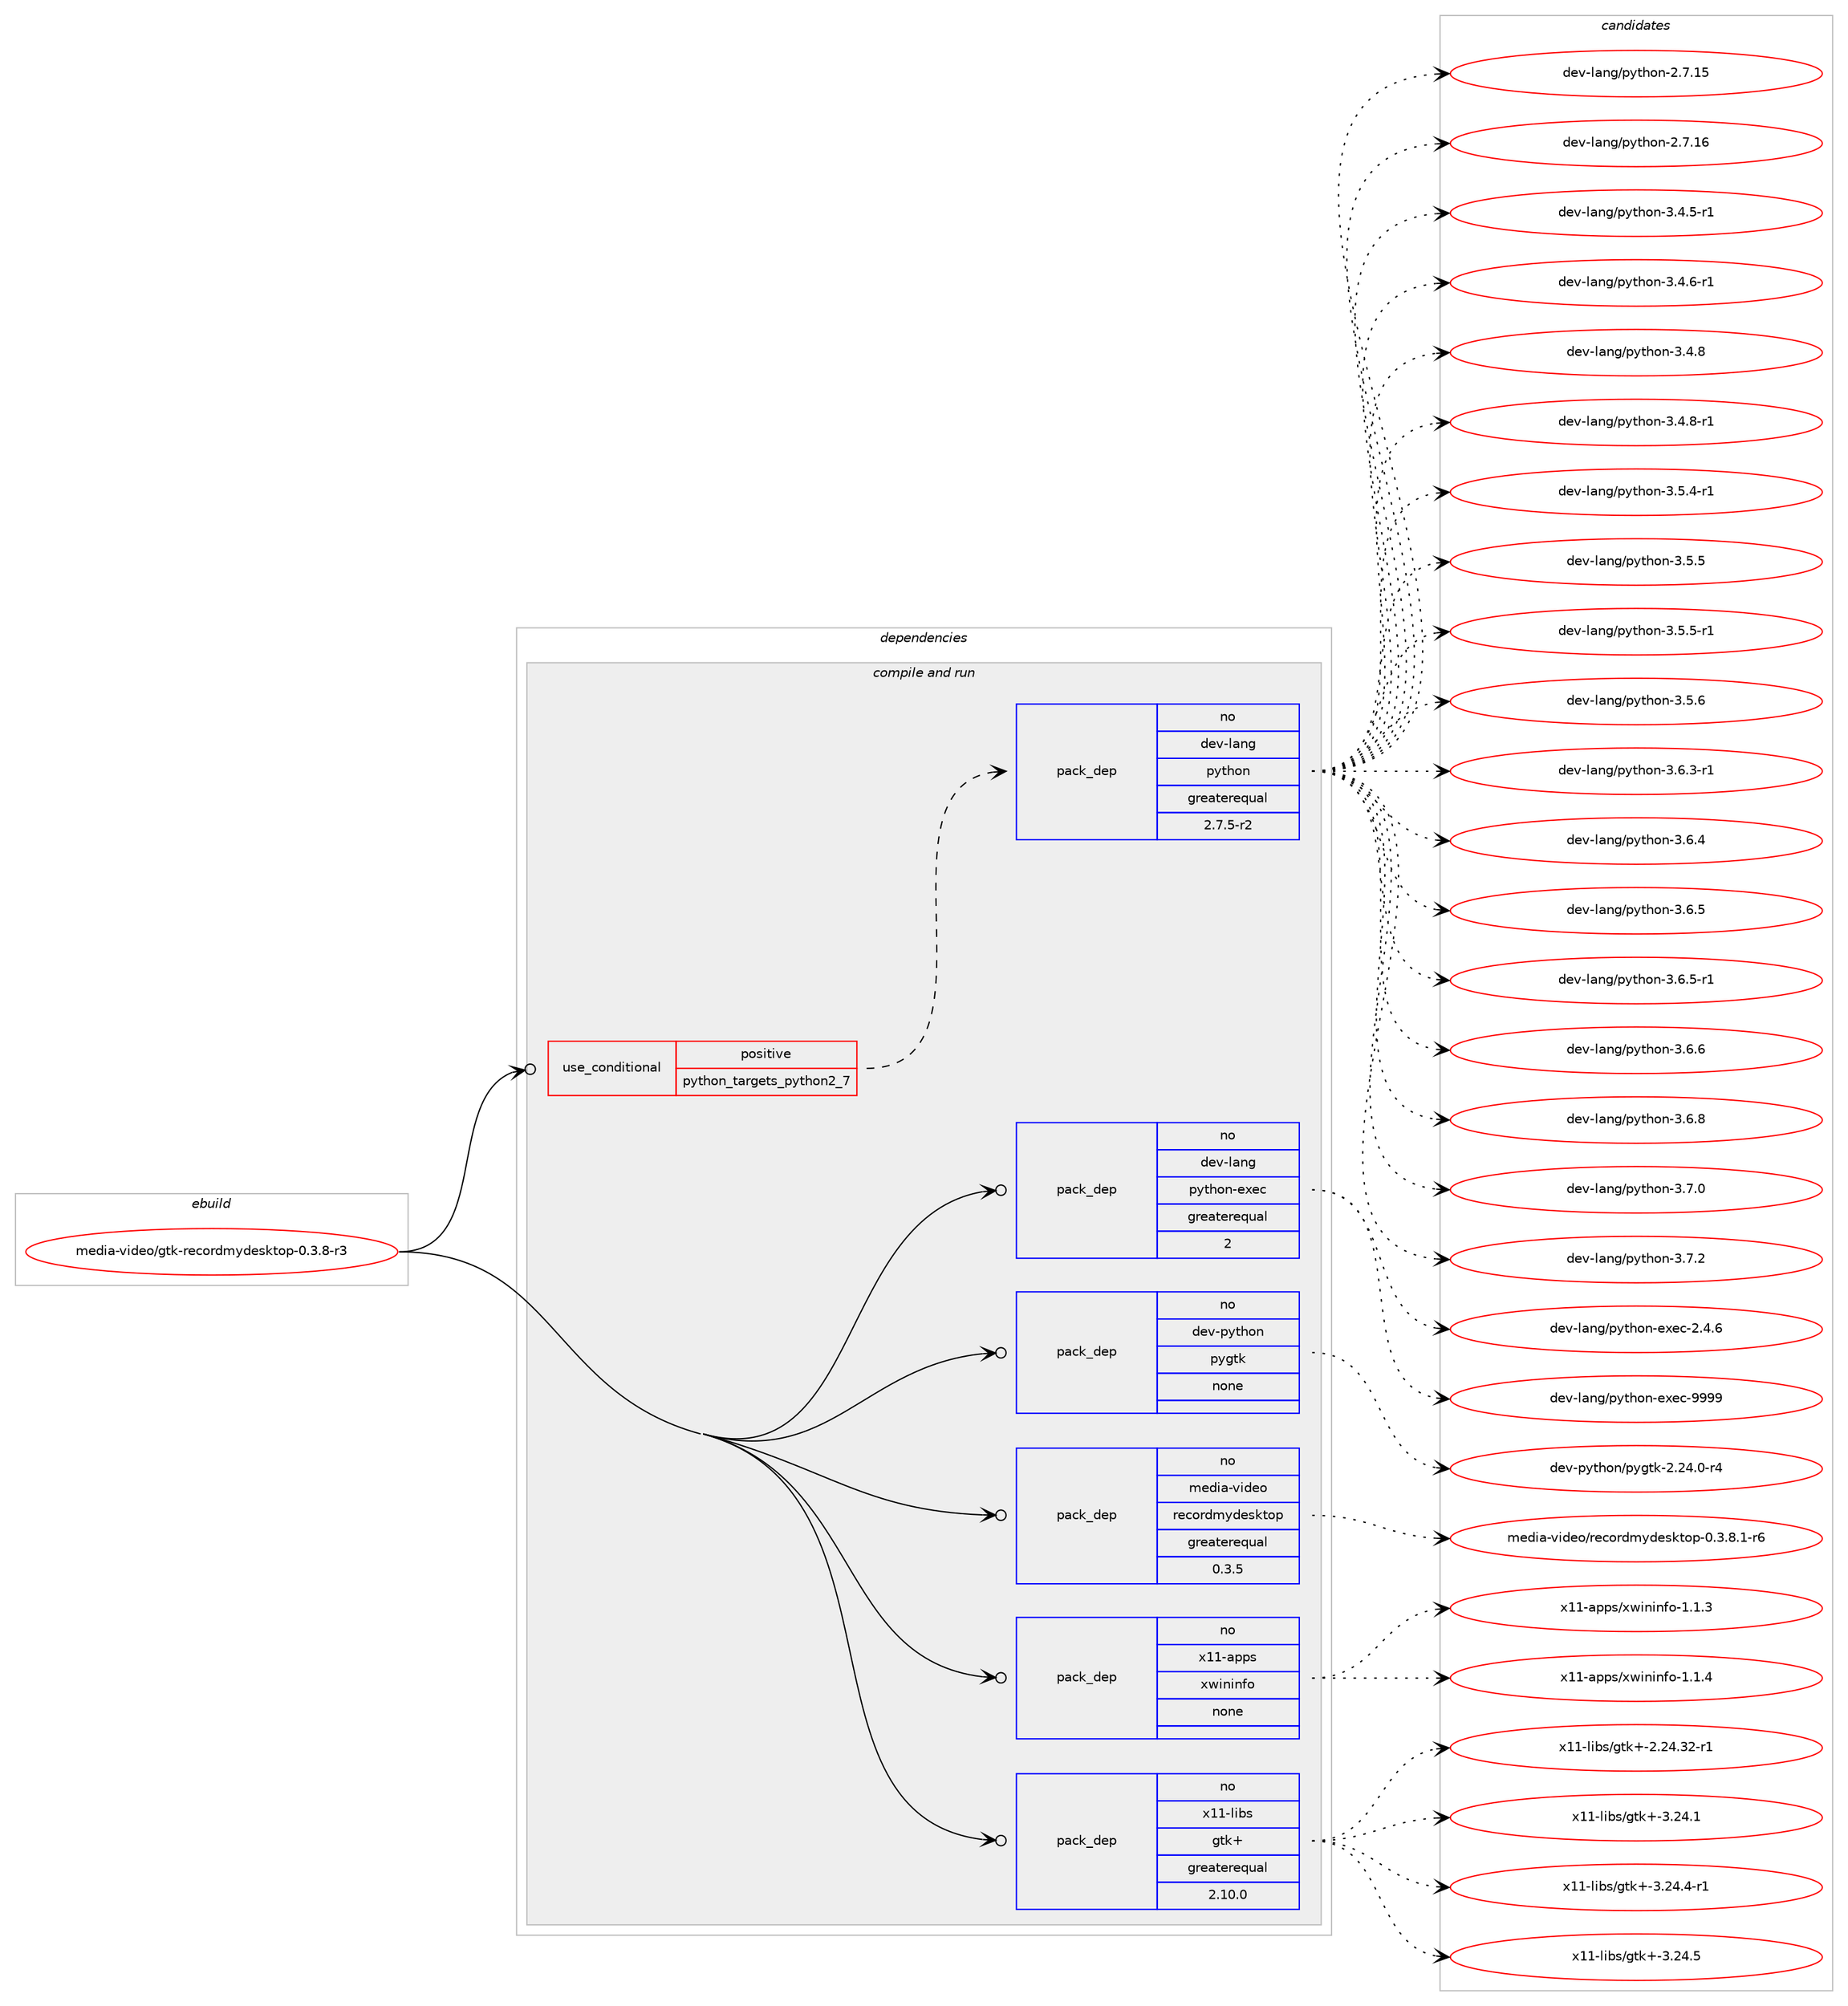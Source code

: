 digraph prolog {

# *************
# Graph options
# *************

newrank=true;
concentrate=true;
compound=true;
graph [rankdir=LR,fontname=Helvetica,fontsize=10,ranksep=1.5];#, ranksep=2.5, nodesep=0.2];
edge  [arrowhead=vee];
node  [fontname=Helvetica,fontsize=10];

# **********
# The ebuild
# **********

subgraph cluster_leftcol {
color=gray;
rank=same;
label=<<i>ebuild</i>>;
id [label="media-video/gtk-recordmydesktop-0.3.8-r3", color=red, width=4, href="../media-video/gtk-recordmydesktop-0.3.8-r3.svg"];
}

# ****************
# The dependencies
# ****************

subgraph cluster_midcol {
color=gray;
label=<<i>dependencies</i>>;
subgraph cluster_compile {
fillcolor="#eeeeee";
style=filled;
label=<<i>compile</i>>;
}
subgraph cluster_compileandrun {
fillcolor="#eeeeee";
style=filled;
label=<<i>compile and run</i>>;
subgraph cond440184 {
dependency1637271 [label=<<TABLE BORDER="0" CELLBORDER="1" CELLSPACING="0" CELLPADDING="4"><TR><TD ROWSPAN="3" CELLPADDING="10">use_conditional</TD></TR><TR><TD>positive</TD></TR><TR><TD>python_targets_python2_7</TD></TR></TABLE>>, shape=none, color=red];
subgraph pack1170662 {
dependency1637272 [label=<<TABLE BORDER="0" CELLBORDER="1" CELLSPACING="0" CELLPADDING="4" WIDTH="220"><TR><TD ROWSPAN="6" CELLPADDING="30">pack_dep</TD></TR><TR><TD WIDTH="110">no</TD></TR><TR><TD>dev-lang</TD></TR><TR><TD>python</TD></TR><TR><TD>greaterequal</TD></TR><TR><TD>2.7.5-r2</TD></TR></TABLE>>, shape=none, color=blue];
}
dependency1637271:e -> dependency1637272:w [weight=20,style="dashed",arrowhead="vee"];
}
id:e -> dependency1637271:w [weight=20,style="solid",arrowhead="odotvee"];
subgraph pack1170663 {
dependency1637273 [label=<<TABLE BORDER="0" CELLBORDER="1" CELLSPACING="0" CELLPADDING="4" WIDTH="220"><TR><TD ROWSPAN="6" CELLPADDING="30">pack_dep</TD></TR><TR><TD WIDTH="110">no</TD></TR><TR><TD>dev-lang</TD></TR><TR><TD>python-exec</TD></TR><TR><TD>greaterequal</TD></TR><TR><TD>2</TD></TR></TABLE>>, shape=none, color=blue];
}
id:e -> dependency1637273:w [weight=20,style="solid",arrowhead="odotvee"];
subgraph pack1170664 {
dependency1637274 [label=<<TABLE BORDER="0" CELLBORDER="1" CELLSPACING="0" CELLPADDING="4" WIDTH="220"><TR><TD ROWSPAN="6" CELLPADDING="30">pack_dep</TD></TR><TR><TD WIDTH="110">no</TD></TR><TR><TD>dev-python</TD></TR><TR><TD>pygtk</TD></TR><TR><TD>none</TD></TR><TR><TD></TD></TR></TABLE>>, shape=none, color=blue];
}
id:e -> dependency1637274:w [weight=20,style="solid",arrowhead="odotvee"];
subgraph pack1170665 {
dependency1637275 [label=<<TABLE BORDER="0" CELLBORDER="1" CELLSPACING="0" CELLPADDING="4" WIDTH="220"><TR><TD ROWSPAN="6" CELLPADDING="30">pack_dep</TD></TR><TR><TD WIDTH="110">no</TD></TR><TR><TD>media-video</TD></TR><TR><TD>recordmydesktop</TD></TR><TR><TD>greaterequal</TD></TR><TR><TD>0.3.5</TD></TR></TABLE>>, shape=none, color=blue];
}
id:e -> dependency1637275:w [weight=20,style="solid",arrowhead="odotvee"];
subgraph pack1170666 {
dependency1637276 [label=<<TABLE BORDER="0" CELLBORDER="1" CELLSPACING="0" CELLPADDING="4" WIDTH="220"><TR><TD ROWSPAN="6" CELLPADDING="30">pack_dep</TD></TR><TR><TD WIDTH="110">no</TD></TR><TR><TD>x11-apps</TD></TR><TR><TD>xwininfo</TD></TR><TR><TD>none</TD></TR><TR><TD></TD></TR></TABLE>>, shape=none, color=blue];
}
id:e -> dependency1637276:w [weight=20,style="solid",arrowhead="odotvee"];
subgraph pack1170667 {
dependency1637277 [label=<<TABLE BORDER="0" CELLBORDER="1" CELLSPACING="0" CELLPADDING="4" WIDTH="220"><TR><TD ROWSPAN="6" CELLPADDING="30">pack_dep</TD></TR><TR><TD WIDTH="110">no</TD></TR><TR><TD>x11-libs</TD></TR><TR><TD>gtk+</TD></TR><TR><TD>greaterequal</TD></TR><TR><TD>2.10.0</TD></TR></TABLE>>, shape=none, color=blue];
}
id:e -> dependency1637277:w [weight=20,style="solid",arrowhead="odotvee"];
}
subgraph cluster_run {
fillcolor="#eeeeee";
style=filled;
label=<<i>run</i>>;
}
}

# **************
# The candidates
# **************

subgraph cluster_choices {
rank=same;
color=gray;
label=<<i>candidates</i>>;

subgraph choice1170662 {
color=black;
nodesep=1;
choice10010111845108971101034711212111610411111045504655464953 [label="dev-lang/python-2.7.15", color=red, width=4,href="../dev-lang/python-2.7.15.svg"];
choice10010111845108971101034711212111610411111045504655464954 [label="dev-lang/python-2.7.16", color=red, width=4,href="../dev-lang/python-2.7.16.svg"];
choice1001011184510897110103471121211161041111104551465246534511449 [label="dev-lang/python-3.4.5-r1", color=red, width=4,href="../dev-lang/python-3.4.5-r1.svg"];
choice1001011184510897110103471121211161041111104551465246544511449 [label="dev-lang/python-3.4.6-r1", color=red, width=4,href="../dev-lang/python-3.4.6-r1.svg"];
choice100101118451089711010347112121116104111110455146524656 [label="dev-lang/python-3.4.8", color=red, width=4,href="../dev-lang/python-3.4.8.svg"];
choice1001011184510897110103471121211161041111104551465246564511449 [label="dev-lang/python-3.4.8-r1", color=red, width=4,href="../dev-lang/python-3.4.8-r1.svg"];
choice1001011184510897110103471121211161041111104551465346524511449 [label="dev-lang/python-3.5.4-r1", color=red, width=4,href="../dev-lang/python-3.5.4-r1.svg"];
choice100101118451089711010347112121116104111110455146534653 [label="dev-lang/python-3.5.5", color=red, width=4,href="../dev-lang/python-3.5.5.svg"];
choice1001011184510897110103471121211161041111104551465346534511449 [label="dev-lang/python-3.5.5-r1", color=red, width=4,href="../dev-lang/python-3.5.5-r1.svg"];
choice100101118451089711010347112121116104111110455146534654 [label="dev-lang/python-3.5.6", color=red, width=4,href="../dev-lang/python-3.5.6.svg"];
choice1001011184510897110103471121211161041111104551465446514511449 [label="dev-lang/python-3.6.3-r1", color=red, width=4,href="../dev-lang/python-3.6.3-r1.svg"];
choice100101118451089711010347112121116104111110455146544652 [label="dev-lang/python-3.6.4", color=red, width=4,href="../dev-lang/python-3.6.4.svg"];
choice100101118451089711010347112121116104111110455146544653 [label="dev-lang/python-3.6.5", color=red, width=4,href="../dev-lang/python-3.6.5.svg"];
choice1001011184510897110103471121211161041111104551465446534511449 [label="dev-lang/python-3.6.5-r1", color=red, width=4,href="../dev-lang/python-3.6.5-r1.svg"];
choice100101118451089711010347112121116104111110455146544654 [label="dev-lang/python-3.6.6", color=red, width=4,href="../dev-lang/python-3.6.6.svg"];
choice100101118451089711010347112121116104111110455146544656 [label="dev-lang/python-3.6.8", color=red, width=4,href="../dev-lang/python-3.6.8.svg"];
choice100101118451089711010347112121116104111110455146554648 [label="dev-lang/python-3.7.0", color=red, width=4,href="../dev-lang/python-3.7.0.svg"];
choice100101118451089711010347112121116104111110455146554650 [label="dev-lang/python-3.7.2", color=red, width=4,href="../dev-lang/python-3.7.2.svg"];
dependency1637272:e -> choice10010111845108971101034711212111610411111045504655464953:w [style=dotted,weight="100"];
dependency1637272:e -> choice10010111845108971101034711212111610411111045504655464954:w [style=dotted,weight="100"];
dependency1637272:e -> choice1001011184510897110103471121211161041111104551465246534511449:w [style=dotted,weight="100"];
dependency1637272:e -> choice1001011184510897110103471121211161041111104551465246544511449:w [style=dotted,weight="100"];
dependency1637272:e -> choice100101118451089711010347112121116104111110455146524656:w [style=dotted,weight="100"];
dependency1637272:e -> choice1001011184510897110103471121211161041111104551465246564511449:w [style=dotted,weight="100"];
dependency1637272:e -> choice1001011184510897110103471121211161041111104551465346524511449:w [style=dotted,weight="100"];
dependency1637272:e -> choice100101118451089711010347112121116104111110455146534653:w [style=dotted,weight="100"];
dependency1637272:e -> choice1001011184510897110103471121211161041111104551465346534511449:w [style=dotted,weight="100"];
dependency1637272:e -> choice100101118451089711010347112121116104111110455146534654:w [style=dotted,weight="100"];
dependency1637272:e -> choice1001011184510897110103471121211161041111104551465446514511449:w [style=dotted,weight="100"];
dependency1637272:e -> choice100101118451089711010347112121116104111110455146544652:w [style=dotted,weight="100"];
dependency1637272:e -> choice100101118451089711010347112121116104111110455146544653:w [style=dotted,weight="100"];
dependency1637272:e -> choice1001011184510897110103471121211161041111104551465446534511449:w [style=dotted,weight="100"];
dependency1637272:e -> choice100101118451089711010347112121116104111110455146544654:w [style=dotted,weight="100"];
dependency1637272:e -> choice100101118451089711010347112121116104111110455146544656:w [style=dotted,weight="100"];
dependency1637272:e -> choice100101118451089711010347112121116104111110455146554648:w [style=dotted,weight="100"];
dependency1637272:e -> choice100101118451089711010347112121116104111110455146554650:w [style=dotted,weight="100"];
}
subgraph choice1170663 {
color=black;
nodesep=1;
choice1001011184510897110103471121211161041111104510112010199455046524654 [label="dev-lang/python-exec-2.4.6", color=red, width=4,href="../dev-lang/python-exec-2.4.6.svg"];
choice10010111845108971101034711212111610411111045101120101994557575757 [label="dev-lang/python-exec-9999", color=red, width=4,href="../dev-lang/python-exec-9999.svg"];
dependency1637273:e -> choice1001011184510897110103471121211161041111104510112010199455046524654:w [style=dotted,weight="100"];
dependency1637273:e -> choice10010111845108971101034711212111610411111045101120101994557575757:w [style=dotted,weight="100"];
}
subgraph choice1170664 {
color=black;
nodesep=1;
choice1001011184511212111610411111047112121103116107455046505246484511452 [label="dev-python/pygtk-2.24.0-r4", color=red, width=4,href="../dev-python/pygtk-2.24.0-r4.svg"];
dependency1637274:e -> choice1001011184511212111610411111047112121103116107455046505246484511452:w [style=dotted,weight="100"];
}
subgraph choice1170665 {
color=black;
nodesep=1;
choice1091011001059745118105100101111471141019911111410010912110010111510711611111245484651465646494511454 [label="media-video/recordmydesktop-0.3.8.1-r6", color=red, width=4,href="../media-video/recordmydesktop-0.3.8.1-r6.svg"];
dependency1637275:e -> choice1091011001059745118105100101111471141019911111410010912110010111510711611111245484651465646494511454:w [style=dotted,weight="100"];
}
subgraph choice1170666 {
color=black;
nodesep=1;
choice1204949459711211211547120119105110105110102111454946494651 [label="x11-apps/xwininfo-1.1.3", color=red, width=4,href="../x11-apps/xwininfo-1.1.3.svg"];
choice1204949459711211211547120119105110105110102111454946494652 [label="x11-apps/xwininfo-1.1.4", color=red, width=4,href="../x11-apps/xwininfo-1.1.4.svg"];
dependency1637276:e -> choice1204949459711211211547120119105110105110102111454946494651:w [style=dotted,weight="100"];
dependency1637276:e -> choice1204949459711211211547120119105110105110102111454946494652:w [style=dotted,weight="100"];
}
subgraph choice1170667 {
color=black;
nodesep=1;
choice12049494510810598115471031161074345504650524651504511449 [label="x11-libs/gtk+-2.24.32-r1", color=red, width=4,href="../x11-libs/gtk+-2.24.32-r1.svg"];
choice12049494510810598115471031161074345514650524649 [label="x11-libs/gtk+-3.24.1", color=red, width=4,href="../x11-libs/gtk+-3.24.1.svg"];
choice120494945108105981154710311610743455146505246524511449 [label="x11-libs/gtk+-3.24.4-r1", color=red, width=4,href="../x11-libs/gtk+-3.24.4-r1.svg"];
choice12049494510810598115471031161074345514650524653 [label="x11-libs/gtk+-3.24.5", color=red, width=4,href="../x11-libs/gtk+-3.24.5.svg"];
dependency1637277:e -> choice12049494510810598115471031161074345504650524651504511449:w [style=dotted,weight="100"];
dependency1637277:e -> choice12049494510810598115471031161074345514650524649:w [style=dotted,weight="100"];
dependency1637277:e -> choice120494945108105981154710311610743455146505246524511449:w [style=dotted,weight="100"];
dependency1637277:e -> choice12049494510810598115471031161074345514650524653:w [style=dotted,weight="100"];
}
}

}
